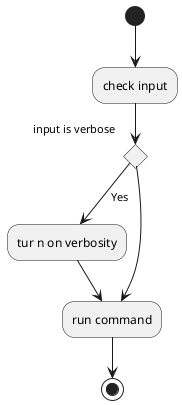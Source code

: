 @startuml
(*)  --> "check input"
If "input is verbose" then
--> [Yes] "tur n on verbosity"
--> "run command"
else
--> "run command"
Endif
-->(*)
@enduml